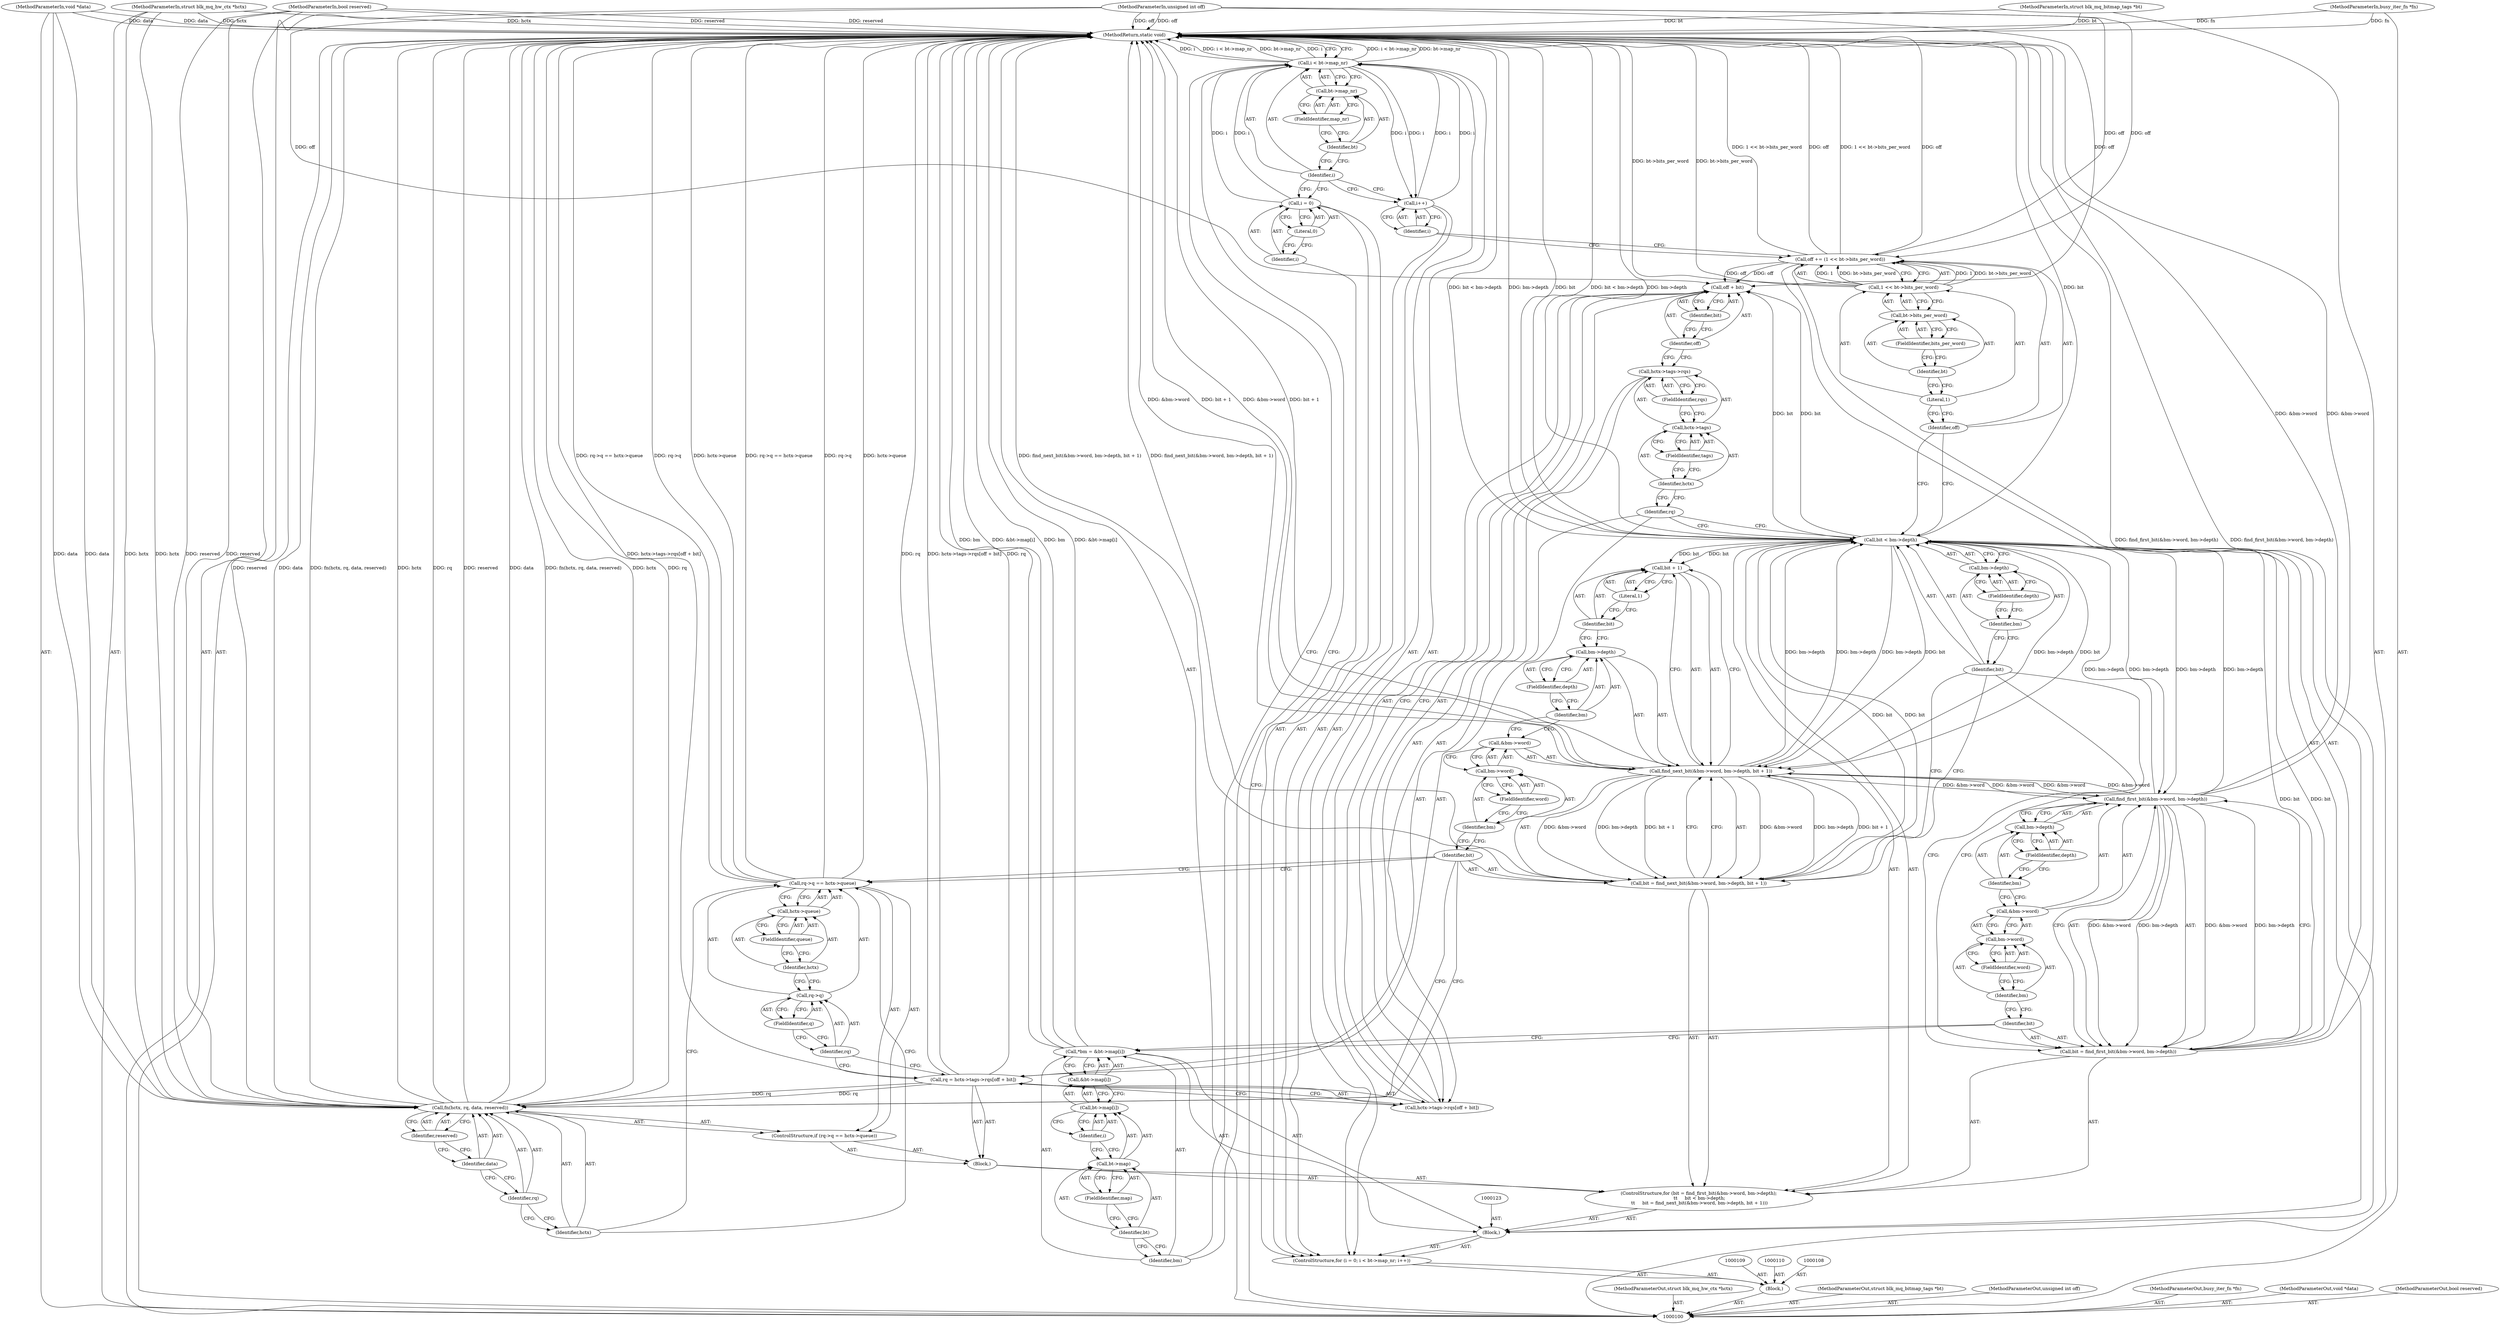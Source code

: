 digraph "0_linux_0048b4837affd153897ed1222283492070027aa9_1" {
"1000193" [label="(MethodReturn,static void)"];
"1000101" [label="(MethodParameterIn,struct blk_mq_hw_ctx *hctx)"];
"1000272" [label="(MethodParameterOut,struct blk_mq_hw_ctx *hctx)"];
"1000135" [label="(Call,find_first_bit(&bm->word, bm->depth))"];
"1000136" [label="(Call,&bm->word)"];
"1000132" [label="(ControlStructure,for (bit = find_first_bit(&bm->word, bm->depth);\n \t\t     bit < bm->depth;\n \t\t     bit = find_next_bit(&bm->word, bm->depth, bit + 1)))"];
"1000137" [label="(Call,bm->word)"];
"1000138" [label="(Identifier,bm)"];
"1000139" [label="(FieldIdentifier,word)"];
"1000140" [label="(Call,bm->depth)"];
"1000141" [label="(Identifier,bm)"];
"1000142" [label="(FieldIdentifier,depth)"];
"1000133" [label="(Call,bit = find_first_bit(&bm->word, bm->depth))"];
"1000134" [label="(Identifier,bit)"];
"1000145" [label="(Call,bm->depth)"];
"1000146" [label="(Identifier,bm)"];
"1000147" [label="(FieldIdentifier,depth)"];
"1000143" [label="(Call,bit < bm->depth)"];
"1000144" [label="(Identifier,bit)"];
"1000150" [label="(Call,find_next_bit(&bm->word, bm->depth, bit + 1))"];
"1000151" [label="(Call,&bm->word)"];
"1000152" [label="(Call,bm->word)"];
"1000153" [label="(Identifier,bm)"];
"1000154" [label="(FieldIdentifier,word)"];
"1000155" [label="(Call,bm->depth)"];
"1000156" [label="(Identifier,bm)"];
"1000157" [label="(FieldIdentifier,depth)"];
"1000158" [label="(Call,bit + 1)"];
"1000159" [label="(Identifier,bit)"];
"1000160" [label="(Literal,1)"];
"1000161" [label="(Block,)"];
"1000148" [label="(Call,bit = find_next_bit(&bm->word, bm->depth, bit + 1))"];
"1000149" [label="(Identifier,bit)"];
"1000168" [label="(FieldIdentifier,tags)"];
"1000169" [label="(FieldIdentifier,rqs)"];
"1000170" [label="(Call,off + bit)"];
"1000171" [label="(Identifier,off)"];
"1000162" [label="(Call,rq = hctx->tags->rqs[off + bit])"];
"1000163" [label="(Identifier,rq)"];
"1000172" [label="(Identifier,bit)"];
"1000164" [label="(Call,hctx->tags->rqs[off + bit])"];
"1000165" [label="(Call,hctx->tags->rqs)"];
"1000166" [label="(Call,hctx->tags)"];
"1000167" [label="(Identifier,hctx)"];
"1000177" [label="(FieldIdentifier,q)"];
"1000178" [label="(Call,hctx->queue)"];
"1000179" [label="(Identifier,hctx)"];
"1000180" [label="(FieldIdentifier,queue)"];
"1000173" [label="(ControlStructure,if (rq->q == hctx->queue))"];
"1000174" [label="(Call,rq->q == hctx->queue)"];
"1000175" [label="(Call,rq->q)"];
"1000176" [label="(Identifier,rq)"];
"1000183" [label="(Identifier,rq)"];
"1000184" [label="(Identifier,data)"];
"1000185" [label="(Identifier,reserved)"];
"1000181" [label="(Call,fn(hctx, rq, data, reserved))"];
"1000182" [label="(Identifier,hctx)"];
"1000188" [label="(Call,1 << bt->bits_per_word)"];
"1000189" [label="(Literal,1)"];
"1000190" [label="(Call,bt->bits_per_word)"];
"1000191" [label="(Identifier,bt)"];
"1000192" [label="(FieldIdentifier,bits_per_word)"];
"1000186" [label="(Call,off += (1 << bt->bits_per_word))"];
"1000187" [label="(Identifier,off)"];
"1000102" [label="(MethodParameterIn,struct blk_mq_bitmap_tags *bt)"];
"1000273" [label="(MethodParameterOut,struct blk_mq_bitmap_tags *bt)"];
"1000103" [label="(MethodParameterIn,unsigned int off)"];
"1000274" [label="(MethodParameterOut,unsigned int off)"];
"1000104" [label="(MethodParameterIn,busy_iter_fn *fn)"];
"1000275" [label="(MethodParameterOut,busy_iter_fn *fn)"];
"1000105" [label="(MethodParameterIn,void *data)"];
"1000276" [label="(MethodParameterOut,void *data)"];
"1000106" [label="(MethodParameterIn,bool reserved)"];
"1000277" [label="(MethodParameterOut,bool reserved)"];
"1000107" [label="(Block,)"];
"1000111" [label="(ControlStructure,for (i = 0; i < bt->map_nr; i++))"];
"1000114" [label="(Literal,0)"];
"1000115" [label="(Call,i < bt->map_nr)"];
"1000116" [label="(Identifier,i)"];
"1000117" [label="(Call,bt->map_nr)"];
"1000118" [label="(Identifier,bt)"];
"1000119" [label="(FieldIdentifier,map_nr)"];
"1000120" [label="(Call,i++)"];
"1000121" [label="(Identifier,i)"];
"1000112" [label="(Call,i = 0)"];
"1000113" [label="(Identifier,i)"];
"1000122" [label="(Block,)"];
"1000124" [label="(Call,*bm = &bt->map[i])"];
"1000125" [label="(Identifier,bm)"];
"1000126" [label="(Call,&bt->map[i])"];
"1000127" [label="(Call,bt->map[i])"];
"1000128" [label="(Call,bt->map)"];
"1000129" [label="(Identifier,bt)"];
"1000130" [label="(FieldIdentifier,map)"];
"1000131" [label="(Identifier,i)"];
"1000193" -> "1000100"  [label="AST: "];
"1000193" -> "1000115"  [label="CFG: "];
"1000186" -> "1000193"  [label="DDG: off"];
"1000186" -> "1000193"  [label="DDG: 1 << bt->bits_per_word"];
"1000124" -> "1000193"  [label="DDG: bm"];
"1000124" -> "1000193"  [label="DDG: &bt->map[i]"];
"1000181" -> "1000193"  [label="DDG: reserved"];
"1000181" -> "1000193"  [label="DDG: data"];
"1000181" -> "1000193"  [label="DDG: fn(hctx, rq, data, reserved)"];
"1000181" -> "1000193"  [label="DDG: hctx"];
"1000181" -> "1000193"  [label="DDG: rq"];
"1000150" -> "1000193"  [label="DDG: &bm->word"];
"1000150" -> "1000193"  [label="DDG: bit + 1"];
"1000188" -> "1000193"  [label="DDG: bt->bits_per_word"];
"1000104" -> "1000193"  [label="DDG: fn"];
"1000105" -> "1000193"  [label="DDG: data"];
"1000115" -> "1000193"  [label="DDG: i < bt->map_nr"];
"1000115" -> "1000193"  [label="DDG: bt->map_nr"];
"1000115" -> "1000193"  [label="DDG: i"];
"1000174" -> "1000193"  [label="DDG: hctx->queue"];
"1000174" -> "1000193"  [label="DDG: rq->q == hctx->queue"];
"1000174" -> "1000193"  [label="DDG: rq->q"];
"1000162" -> "1000193"  [label="DDG: hctx->tags->rqs[off + bit]"];
"1000162" -> "1000193"  [label="DDG: rq"];
"1000143" -> "1000193"  [label="DDG: bit"];
"1000143" -> "1000193"  [label="DDG: bit < bm->depth"];
"1000143" -> "1000193"  [label="DDG: bm->depth"];
"1000103" -> "1000193"  [label="DDG: off"];
"1000102" -> "1000193"  [label="DDG: bt"];
"1000133" -> "1000193"  [label="DDG: find_first_bit(&bm->word, bm->depth)"];
"1000101" -> "1000193"  [label="DDG: hctx"];
"1000135" -> "1000193"  [label="DDG: &bm->word"];
"1000148" -> "1000193"  [label="DDG: find_next_bit(&bm->word, bm->depth, bit + 1)"];
"1000106" -> "1000193"  [label="DDG: reserved"];
"1000101" -> "1000100"  [label="AST: "];
"1000101" -> "1000193"  [label="DDG: hctx"];
"1000101" -> "1000181"  [label="DDG: hctx"];
"1000272" -> "1000100"  [label="AST: "];
"1000135" -> "1000133"  [label="AST: "];
"1000135" -> "1000140"  [label="CFG: "];
"1000136" -> "1000135"  [label="AST: "];
"1000140" -> "1000135"  [label="AST: "];
"1000133" -> "1000135"  [label="CFG: "];
"1000135" -> "1000193"  [label="DDG: &bm->word"];
"1000135" -> "1000133"  [label="DDG: &bm->word"];
"1000135" -> "1000133"  [label="DDG: bm->depth"];
"1000150" -> "1000135"  [label="DDG: &bm->word"];
"1000143" -> "1000135"  [label="DDG: bm->depth"];
"1000135" -> "1000143"  [label="DDG: bm->depth"];
"1000135" -> "1000150"  [label="DDG: &bm->word"];
"1000136" -> "1000135"  [label="AST: "];
"1000136" -> "1000137"  [label="CFG: "];
"1000137" -> "1000136"  [label="AST: "];
"1000141" -> "1000136"  [label="CFG: "];
"1000132" -> "1000122"  [label="AST: "];
"1000133" -> "1000132"  [label="AST: "];
"1000143" -> "1000132"  [label="AST: "];
"1000148" -> "1000132"  [label="AST: "];
"1000161" -> "1000132"  [label="AST: "];
"1000137" -> "1000136"  [label="AST: "];
"1000137" -> "1000139"  [label="CFG: "];
"1000138" -> "1000137"  [label="AST: "];
"1000139" -> "1000137"  [label="AST: "];
"1000136" -> "1000137"  [label="CFG: "];
"1000138" -> "1000137"  [label="AST: "];
"1000138" -> "1000134"  [label="CFG: "];
"1000139" -> "1000138"  [label="CFG: "];
"1000139" -> "1000137"  [label="AST: "];
"1000139" -> "1000138"  [label="CFG: "];
"1000137" -> "1000139"  [label="CFG: "];
"1000140" -> "1000135"  [label="AST: "];
"1000140" -> "1000142"  [label="CFG: "];
"1000141" -> "1000140"  [label="AST: "];
"1000142" -> "1000140"  [label="AST: "];
"1000135" -> "1000140"  [label="CFG: "];
"1000141" -> "1000140"  [label="AST: "];
"1000141" -> "1000136"  [label="CFG: "];
"1000142" -> "1000141"  [label="CFG: "];
"1000142" -> "1000140"  [label="AST: "];
"1000142" -> "1000141"  [label="CFG: "];
"1000140" -> "1000142"  [label="CFG: "];
"1000133" -> "1000132"  [label="AST: "];
"1000133" -> "1000135"  [label="CFG: "];
"1000134" -> "1000133"  [label="AST: "];
"1000135" -> "1000133"  [label="AST: "];
"1000144" -> "1000133"  [label="CFG: "];
"1000133" -> "1000193"  [label="DDG: find_first_bit(&bm->word, bm->depth)"];
"1000135" -> "1000133"  [label="DDG: &bm->word"];
"1000135" -> "1000133"  [label="DDG: bm->depth"];
"1000133" -> "1000143"  [label="DDG: bit"];
"1000134" -> "1000133"  [label="AST: "];
"1000134" -> "1000124"  [label="CFG: "];
"1000138" -> "1000134"  [label="CFG: "];
"1000145" -> "1000143"  [label="AST: "];
"1000145" -> "1000147"  [label="CFG: "];
"1000146" -> "1000145"  [label="AST: "];
"1000147" -> "1000145"  [label="AST: "];
"1000143" -> "1000145"  [label="CFG: "];
"1000146" -> "1000145"  [label="AST: "];
"1000146" -> "1000144"  [label="CFG: "];
"1000147" -> "1000146"  [label="CFG: "];
"1000147" -> "1000145"  [label="AST: "];
"1000147" -> "1000146"  [label="CFG: "];
"1000145" -> "1000147"  [label="CFG: "];
"1000143" -> "1000132"  [label="AST: "];
"1000143" -> "1000145"  [label="CFG: "];
"1000144" -> "1000143"  [label="AST: "];
"1000145" -> "1000143"  [label="AST: "];
"1000163" -> "1000143"  [label="CFG: "];
"1000187" -> "1000143"  [label="CFG: "];
"1000143" -> "1000193"  [label="DDG: bit"];
"1000143" -> "1000193"  [label="DDG: bit < bm->depth"];
"1000143" -> "1000193"  [label="DDG: bm->depth"];
"1000143" -> "1000135"  [label="DDG: bm->depth"];
"1000133" -> "1000143"  [label="DDG: bit"];
"1000148" -> "1000143"  [label="DDG: bit"];
"1000135" -> "1000143"  [label="DDG: bm->depth"];
"1000150" -> "1000143"  [label="DDG: bm->depth"];
"1000143" -> "1000150"  [label="DDG: bm->depth"];
"1000143" -> "1000150"  [label="DDG: bit"];
"1000143" -> "1000158"  [label="DDG: bit"];
"1000143" -> "1000170"  [label="DDG: bit"];
"1000144" -> "1000143"  [label="AST: "];
"1000144" -> "1000133"  [label="CFG: "];
"1000144" -> "1000148"  [label="CFG: "];
"1000146" -> "1000144"  [label="CFG: "];
"1000150" -> "1000148"  [label="AST: "];
"1000150" -> "1000158"  [label="CFG: "];
"1000151" -> "1000150"  [label="AST: "];
"1000155" -> "1000150"  [label="AST: "];
"1000158" -> "1000150"  [label="AST: "];
"1000148" -> "1000150"  [label="CFG: "];
"1000150" -> "1000193"  [label="DDG: &bm->word"];
"1000150" -> "1000193"  [label="DDG: bit + 1"];
"1000150" -> "1000135"  [label="DDG: &bm->word"];
"1000150" -> "1000143"  [label="DDG: bm->depth"];
"1000150" -> "1000148"  [label="DDG: &bm->word"];
"1000150" -> "1000148"  [label="DDG: bm->depth"];
"1000150" -> "1000148"  [label="DDG: bit + 1"];
"1000135" -> "1000150"  [label="DDG: &bm->word"];
"1000143" -> "1000150"  [label="DDG: bm->depth"];
"1000143" -> "1000150"  [label="DDG: bit"];
"1000151" -> "1000150"  [label="AST: "];
"1000151" -> "1000152"  [label="CFG: "];
"1000152" -> "1000151"  [label="AST: "];
"1000156" -> "1000151"  [label="CFG: "];
"1000152" -> "1000151"  [label="AST: "];
"1000152" -> "1000154"  [label="CFG: "];
"1000153" -> "1000152"  [label="AST: "];
"1000154" -> "1000152"  [label="AST: "];
"1000151" -> "1000152"  [label="CFG: "];
"1000153" -> "1000152"  [label="AST: "];
"1000153" -> "1000149"  [label="CFG: "];
"1000154" -> "1000153"  [label="CFG: "];
"1000154" -> "1000152"  [label="AST: "];
"1000154" -> "1000153"  [label="CFG: "];
"1000152" -> "1000154"  [label="CFG: "];
"1000155" -> "1000150"  [label="AST: "];
"1000155" -> "1000157"  [label="CFG: "];
"1000156" -> "1000155"  [label="AST: "];
"1000157" -> "1000155"  [label="AST: "];
"1000159" -> "1000155"  [label="CFG: "];
"1000156" -> "1000155"  [label="AST: "];
"1000156" -> "1000151"  [label="CFG: "];
"1000157" -> "1000156"  [label="CFG: "];
"1000157" -> "1000155"  [label="AST: "];
"1000157" -> "1000156"  [label="CFG: "];
"1000155" -> "1000157"  [label="CFG: "];
"1000158" -> "1000150"  [label="AST: "];
"1000158" -> "1000160"  [label="CFG: "];
"1000159" -> "1000158"  [label="AST: "];
"1000160" -> "1000158"  [label="AST: "];
"1000150" -> "1000158"  [label="CFG: "];
"1000143" -> "1000158"  [label="DDG: bit"];
"1000159" -> "1000158"  [label="AST: "];
"1000159" -> "1000155"  [label="CFG: "];
"1000160" -> "1000159"  [label="CFG: "];
"1000160" -> "1000158"  [label="AST: "];
"1000160" -> "1000159"  [label="CFG: "];
"1000158" -> "1000160"  [label="CFG: "];
"1000161" -> "1000132"  [label="AST: "];
"1000162" -> "1000161"  [label="AST: "];
"1000173" -> "1000161"  [label="AST: "];
"1000148" -> "1000132"  [label="AST: "];
"1000148" -> "1000150"  [label="CFG: "];
"1000149" -> "1000148"  [label="AST: "];
"1000150" -> "1000148"  [label="AST: "];
"1000144" -> "1000148"  [label="CFG: "];
"1000148" -> "1000193"  [label="DDG: find_next_bit(&bm->word, bm->depth, bit + 1)"];
"1000148" -> "1000143"  [label="DDG: bit"];
"1000150" -> "1000148"  [label="DDG: &bm->word"];
"1000150" -> "1000148"  [label="DDG: bm->depth"];
"1000150" -> "1000148"  [label="DDG: bit + 1"];
"1000149" -> "1000148"  [label="AST: "];
"1000149" -> "1000181"  [label="CFG: "];
"1000149" -> "1000174"  [label="CFG: "];
"1000153" -> "1000149"  [label="CFG: "];
"1000168" -> "1000166"  [label="AST: "];
"1000168" -> "1000167"  [label="CFG: "];
"1000166" -> "1000168"  [label="CFG: "];
"1000169" -> "1000165"  [label="AST: "];
"1000169" -> "1000166"  [label="CFG: "];
"1000165" -> "1000169"  [label="CFG: "];
"1000170" -> "1000164"  [label="AST: "];
"1000170" -> "1000172"  [label="CFG: "];
"1000171" -> "1000170"  [label="AST: "];
"1000172" -> "1000170"  [label="AST: "];
"1000164" -> "1000170"  [label="CFG: "];
"1000186" -> "1000170"  [label="DDG: off"];
"1000103" -> "1000170"  [label="DDG: off"];
"1000143" -> "1000170"  [label="DDG: bit"];
"1000171" -> "1000170"  [label="AST: "];
"1000171" -> "1000165"  [label="CFG: "];
"1000172" -> "1000171"  [label="CFG: "];
"1000162" -> "1000161"  [label="AST: "];
"1000162" -> "1000164"  [label="CFG: "];
"1000163" -> "1000162"  [label="AST: "];
"1000164" -> "1000162"  [label="AST: "];
"1000176" -> "1000162"  [label="CFG: "];
"1000162" -> "1000193"  [label="DDG: hctx->tags->rqs[off + bit]"];
"1000162" -> "1000193"  [label="DDG: rq"];
"1000162" -> "1000181"  [label="DDG: rq"];
"1000163" -> "1000162"  [label="AST: "];
"1000163" -> "1000143"  [label="CFG: "];
"1000167" -> "1000163"  [label="CFG: "];
"1000172" -> "1000170"  [label="AST: "];
"1000172" -> "1000171"  [label="CFG: "];
"1000170" -> "1000172"  [label="CFG: "];
"1000164" -> "1000162"  [label="AST: "];
"1000164" -> "1000170"  [label="CFG: "];
"1000165" -> "1000164"  [label="AST: "];
"1000170" -> "1000164"  [label="AST: "];
"1000162" -> "1000164"  [label="CFG: "];
"1000165" -> "1000164"  [label="AST: "];
"1000165" -> "1000169"  [label="CFG: "];
"1000166" -> "1000165"  [label="AST: "];
"1000169" -> "1000165"  [label="AST: "];
"1000171" -> "1000165"  [label="CFG: "];
"1000166" -> "1000165"  [label="AST: "];
"1000166" -> "1000168"  [label="CFG: "];
"1000167" -> "1000166"  [label="AST: "];
"1000168" -> "1000166"  [label="AST: "];
"1000169" -> "1000166"  [label="CFG: "];
"1000167" -> "1000166"  [label="AST: "];
"1000167" -> "1000163"  [label="CFG: "];
"1000168" -> "1000167"  [label="CFG: "];
"1000177" -> "1000175"  [label="AST: "];
"1000177" -> "1000176"  [label="CFG: "];
"1000175" -> "1000177"  [label="CFG: "];
"1000178" -> "1000174"  [label="AST: "];
"1000178" -> "1000180"  [label="CFG: "];
"1000179" -> "1000178"  [label="AST: "];
"1000180" -> "1000178"  [label="AST: "];
"1000174" -> "1000178"  [label="CFG: "];
"1000179" -> "1000178"  [label="AST: "];
"1000179" -> "1000175"  [label="CFG: "];
"1000180" -> "1000179"  [label="CFG: "];
"1000180" -> "1000178"  [label="AST: "];
"1000180" -> "1000179"  [label="CFG: "];
"1000178" -> "1000180"  [label="CFG: "];
"1000173" -> "1000161"  [label="AST: "];
"1000174" -> "1000173"  [label="AST: "];
"1000181" -> "1000173"  [label="AST: "];
"1000174" -> "1000173"  [label="AST: "];
"1000174" -> "1000178"  [label="CFG: "];
"1000175" -> "1000174"  [label="AST: "];
"1000178" -> "1000174"  [label="AST: "];
"1000182" -> "1000174"  [label="CFG: "];
"1000149" -> "1000174"  [label="CFG: "];
"1000174" -> "1000193"  [label="DDG: hctx->queue"];
"1000174" -> "1000193"  [label="DDG: rq->q == hctx->queue"];
"1000174" -> "1000193"  [label="DDG: rq->q"];
"1000175" -> "1000174"  [label="AST: "];
"1000175" -> "1000177"  [label="CFG: "];
"1000176" -> "1000175"  [label="AST: "];
"1000177" -> "1000175"  [label="AST: "];
"1000179" -> "1000175"  [label="CFG: "];
"1000176" -> "1000175"  [label="AST: "];
"1000176" -> "1000162"  [label="CFG: "];
"1000177" -> "1000176"  [label="CFG: "];
"1000183" -> "1000181"  [label="AST: "];
"1000183" -> "1000182"  [label="CFG: "];
"1000184" -> "1000183"  [label="CFG: "];
"1000184" -> "1000181"  [label="AST: "];
"1000184" -> "1000183"  [label="CFG: "];
"1000185" -> "1000184"  [label="CFG: "];
"1000185" -> "1000181"  [label="AST: "];
"1000185" -> "1000184"  [label="CFG: "];
"1000181" -> "1000185"  [label="CFG: "];
"1000181" -> "1000173"  [label="AST: "];
"1000181" -> "1000185"  [label="CFG: "];
"1000182" -> "1000181"  [label="AST: "];
"1000183" -> "1000181"  [label="AST: "];
"1000184" -> "1000181"  [label="AST: "];
"1000185" -> "1000181"  [label="AST: "];
"1000149" -> "1000181"  [label="CFG: "];
"1000181" -> "1000193"  [label="DDG: reserved"];
"1000181" -> "1000193"  [label="DDG: data"];
"1000181" -> "1000193"  [label="DDG: fn(hctx, rq, data, reserved)"];
"1000181" -> "1000193"  [label="DDG: hctx"];
"1000181" -> "1000193"  [label="DDG: rq"];
"1000101" -> "1000181"  [label="DDG: hctx"];
"1000162" -> "1000181"  [label="DDG: rq"];
"1000105" -> "1000181"  [label="DDG: data"];
"1000106" -> "1000181"  [label="DDG: reserved"];
"1000182" -> "1000181"  [label="AST: "];
"1000182" -> "1000174"  [label="CFG: "];
"1000183" -> "1000182"  [label="CFG: "];
"1000188" -> "1000186"  [label="AST: "];
"1000188" -> "1000190"  [label="CFG: "];
"1000189" -> "1000188"  [label="AST: "];
"1000190" -> "1000188"  [label="AST: "];
"1000186" -> "1000188"  [label="CFG: "];
"1000188" -> "1000193"  [label="DDG: bt->bits_per_word"];
"1000188" -> "1000186"  [label="DDG: 1"];
"1000188" -> "1000186"  [label="DDG: bt->bits_per_word"];
"1000189" -> "1000188"  [label="AST: "];
"1000189" -> "1000187"  [label="CFG: "];
"1000191" -> "1000189"  [label="CFG: "];
"1000190" -> "1000188"  [label="AST: "];
"1000190" -> "1000192"  [label="CFG: "];
"1000191" -> "1000190"  [label="AST: "];
"1000192" -> "1000190"  [label="AST: "];
"1000188" -> "1000190"  [label="CFG: "];
"1000191" -> "1000190"  [label="AST: "];
"1000191" -> "1000189"  [label="CFG: "];
"1000192" -> "1000191"  [label="CFG: "];
"1000192" -> "1000190"  [label="AST: "];
"1000192" -> "1000191"  [label="CFG: "];
"1000190" -> "1000192"  [label="CFG: "];
"1000186" -> "1000122"  [label="AST: "];
"1000186" -> "1000188"  [label="CFG: "];
"1000187" -> "1000186"  [label="AST: "];
"1000188" -> "1000186"  [label="AST: "];
"1000121" -> "1000186"  [label="CFG: "];
"1000186" -> "1000193"  [label="DDG: off"];
"1000186" -> "1000193"  [label="DDG: 1 << bt->bits_per_word"];
"1000186" -> "1000170"  [label="DDG: off"];
"1000188" -> "1000186"  [label="DDG: 1"];
"1000188" -> "1000186"  [label="DDG: bt->bits_per_word"];
"1000103" -> "1000186"  [label="DDG: off"];
"1000187" -> "1000186"  [label="AST: "];
"1000187" -> "1000143"  [label="CFG: "];
"1000189" -> "1000187"  [label="CFG: "];
"1000102" -> "1000100"  [label="AST: "];
"1000102" -> "1000193"  [label="DDG: bt"];
"1000273" -> "1000100"  [label="AST: "];
"1000103" -> "1000100"  [label="AST: "];
"1000103" -> "1000193"  [label="DDG: off"];
"1000103" -> "1000170"  [label="DDG: off"];
"1000103" -> "1000186"  [label="DDG: off"];
"1000274" -> "1000100"  [label="AST: "];
"1000104" -> "1000100"  [label="AST: "];
"1000104" -> "1000193"  [label="DDG: fn"];
"1000275" -> "1000100"  [label="AST: "];
"1000105" -> "1000100"  [label="AST: "];
"1000105" -> "1000193"  [label="DDG: data"];
"1000105" -> "1000181"  [label="DDG: data"];
"1000276" -> "1000100"  [label="AST: "];
"1000106" -> "1000100"  [label="AST: "];
"1000106" -> "1000193"  [label="DDG: reserved"];
"1000106" -> "1000181"  [label="DDG: reserved"];
"1000277" -> "1000100"  [label="AST: "];
"1000107" -> "1000100"  [label="AST: "];
"1000108" -> "1000107"  [label="AST: "];
"1000109" -> "1000107"  [label="AST: "];
"1000110" -> "1000107"  [label="AST: "];
"1000111" -> "1000107"  [label="AST: "];
"1000111" -> "1000107"  [label="AST: "];
"1000112" -> "1000111"  [label="AST: "];
"1000115" -> "1000111"  [label="AST: "];
"1000120" -> "1000111"  [label="AST: "];
"1000122" -> "1000111"  [label="AST: "];
"1000114" -> "1000112"  [label="AST: "];
"1000114" -> "1000113"  [label="CFG: "];
"1000112" -> "1000114"  [label="CFG: "];
"1000115" -> "1000111"  [label="AST: "];
"1000115" -> "1000117"  [label="CFG: "];
"1000116" -> "1000115"  [label="AST: "];
"1000117" -> "1000115"  [label="AST: "];
"1000125" -> "1000115"  [label="CFG: "];
"1000193" -> "1000115"  [label="CFG: "];
"1000115" -> "1000193"  [label="DDG: i < bt->map_nr"];
"1000115" -> "1000193"  [label="DDG: bt->map_nr"];
"1000115" -> "1000193"  [label="DDG: i"];
"1000120" -> "1000115"  [label="DDG: i"];
"1000112" -> "1000115"  [label="DDG: i"];
"1000115" -> "1000120"  [label="DDG: i"];
"1000116" -> "1000115"  [label="AST: "];
"1000116" -> "1000112"  [label="CFG: "];
"1000116" -> "1000120"  [label="CFG: "];
"1000118" -> "1000116"  [label="CFG: "];
"1000117" -> "1000115"  [label="AST: "];
"1000117" -> "1000119"  [label="CFG: "];
"1000118" -> "1000117"  [label="AST: "];
"1000119" -> "1000117"  [label="AST: "];
"1000115" -> "1000117"  [label="CFG: "];
"1000118" -> "1000117"  [label="AST: "];
"1000118" -> "1000116"  [label="CFG: "];
"1000119" -> "1000118"  [label="CFG: "];
"1000119" -> "1000117"  [label="AST: "];
"1000119" -> "1000118"  [label="CFG: "];
"1000117" -> "1000119"  [label="CFG: "];
"1000120" -> "1000111"  [label="AST: "];
"1000120" -> "1000121"  [label="CFG: "];
"1000121" -> "1000120"  [label="AST: "];
"1000116" -> "1000120"  [label="CFG: "];
"1000120" -> "1000115"  [label="DDG: i"];
"1000115" -> "1000120"  [label="DDG: i"];
"1000121" -> "1000120"  [label="AST: "];
"1000121" -> "1000186"  [label="CFG: "];
"1000120" -> "1000121"  [label="CFG: "];
"1000112" -> "1000111"  [label="AST: "];
"1000112" -> "1000114"  [label="CFG: "];
"1000113" -> "1000112"  [label="AST: "];
"1000114" -> "1000112"  [label="AST: "];
"1000116" -> "1000112"  [label="CFG: "];
"1000112" -> "1000115"  [label="DDG: i"];
"1000113" -> "1000112"  [label="AST: "];
"1000113" -> "1000100"  [label="CFG: "];
"1000114" -> "1000113"  [label="CFG: "];
"1000122" -> "1000111"  [label="AST: "];
"1000123" -> "1000122"  [label="AST: "];
"1000124" -> "1000122"  [label="AST: "];
"1000132" -> "1000122"  [label="AST: "];
"1000186" -> "1000122"  [label="AST: "];
"1000124" -> "1000122"  [label="AST: "];
"1000124" -> "1000126"  [label="CFG: "];
"1000125" -> "1000124"  [label="AST: "];
"1000126" -> "1000124"  [label="AST: "];
"1000134" -> "1000124"  [label="CFG: "];
"1000124" -> "1000193"  [label="DDG: bm"];
"1000124" -> "1000193"  [label="DDG: &bt->map[i]"];
"1000125" -> "1000124"  [label="AST: "];
"1000125" -> "1000115"  [label="CFG: "];
"1000129" -> "1000125"  [label="CFG: "];
"1000126" -> "1000124"  [label="AST: "];
"1000126" -> "1000127"  [label="CFG: "];
"1000127" -> "1000126"  [label="AST: "];
"1000124" -> "1000126"  [label="CFG: "];
"1000127" -> "1000126"  [label="AST: "];
"1000127" -> "1000131"  [label="CFG: "];
"1000128" -> "1000127"  [label="AST: "];
"1000131" -> "1000127"  [label="AST: "];
"1000126" -> "1000127"  [label="CFG: "];
"1000128" -> "1000127"  [label="AST: "];
"1000128" -> "1000130"  [label="CFG: "];
"1000129" -> "1000128"  [label="AST: "];
"1000130" -> "1000128"  [label="AST: "];
"1000131" -> "1000128"  [label="CFG: "];
"1000129" -> "1000128"  [label="AST: "];
"1000129" -> "1000125"  [label="CFG: "];
"1000130" -> "1000129"  [label="CFG: "];
"1000130" -> "1000128"  [label="AST: "];
"1000130" -> "1000129"  [label="CFG: "];
"1000128" -> "1000130"  [label="CFG: "];
"1000131" -> "1000127"  [label="AST: "];
"1000131" -> "1000128"  [label="CFG: "];
"1000127" -> "1000131"  [label="CFG: "];
}
